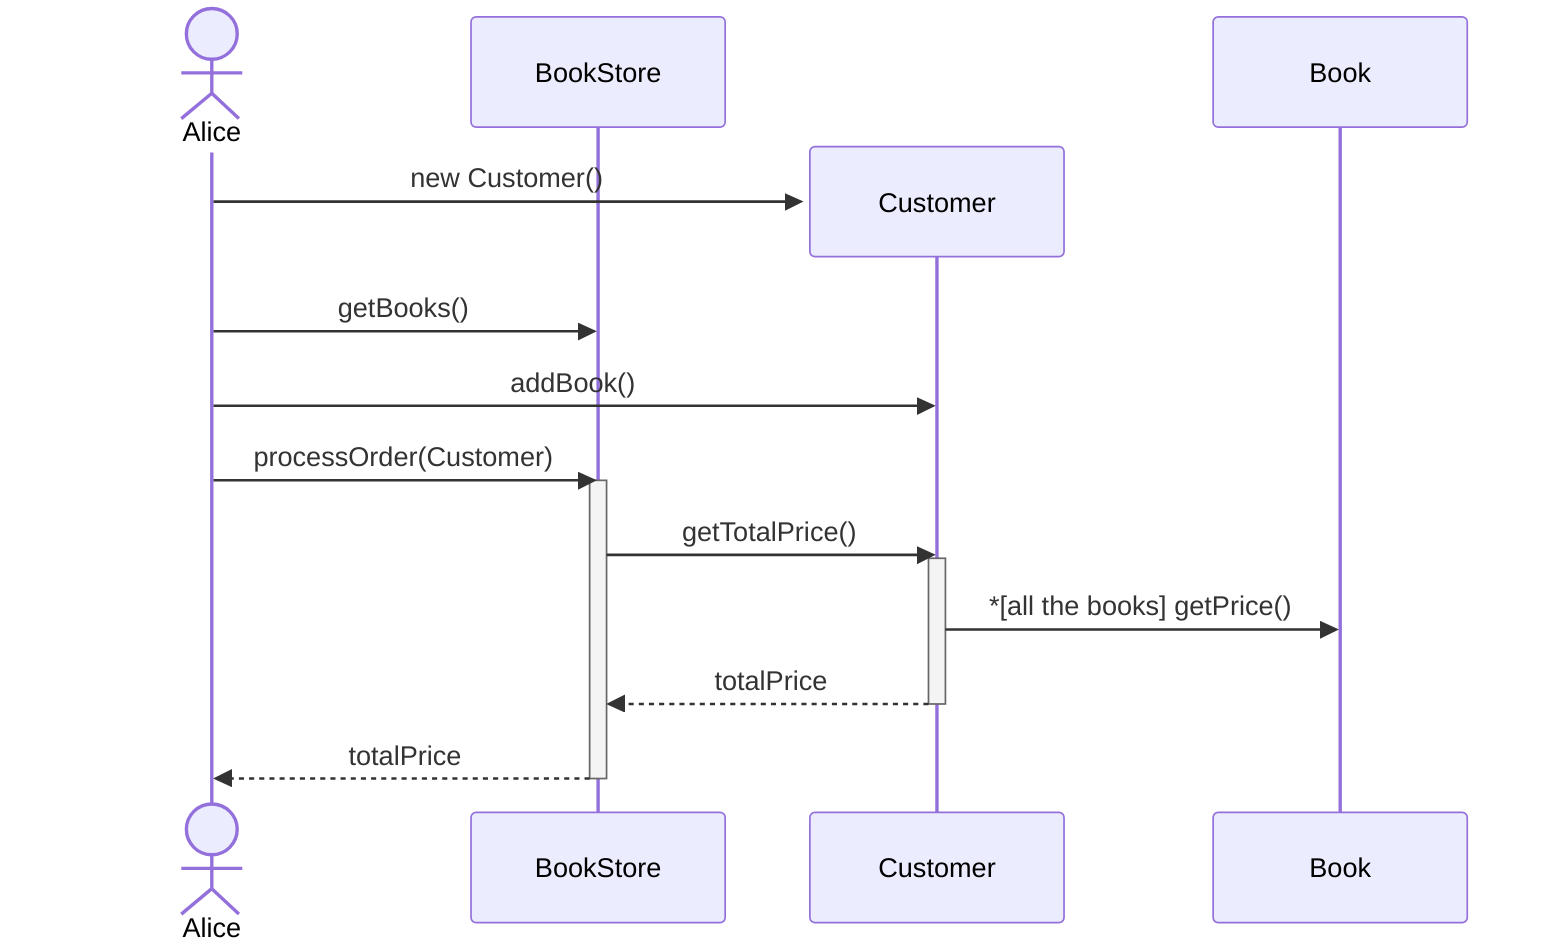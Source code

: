 sequenceDiagram
    actor Alice
    participant BookStore

    create participant D as Customer
    Alice->>D: new Customer()
    Alice->>BookStore: getBooks()
    Alice->>D: addBook()

    Alice->>BookStore: processOrder(Customer)

    activate BookStore

    BookStore ->> D: getTotalPrice()

    activate D
    D ->> Book: *[all the books] getPrice() 

    D -->> BookStore: totalPrice

    deactivate D

    BookStore -->> Alice: totalPrice

    deactivate BookStore